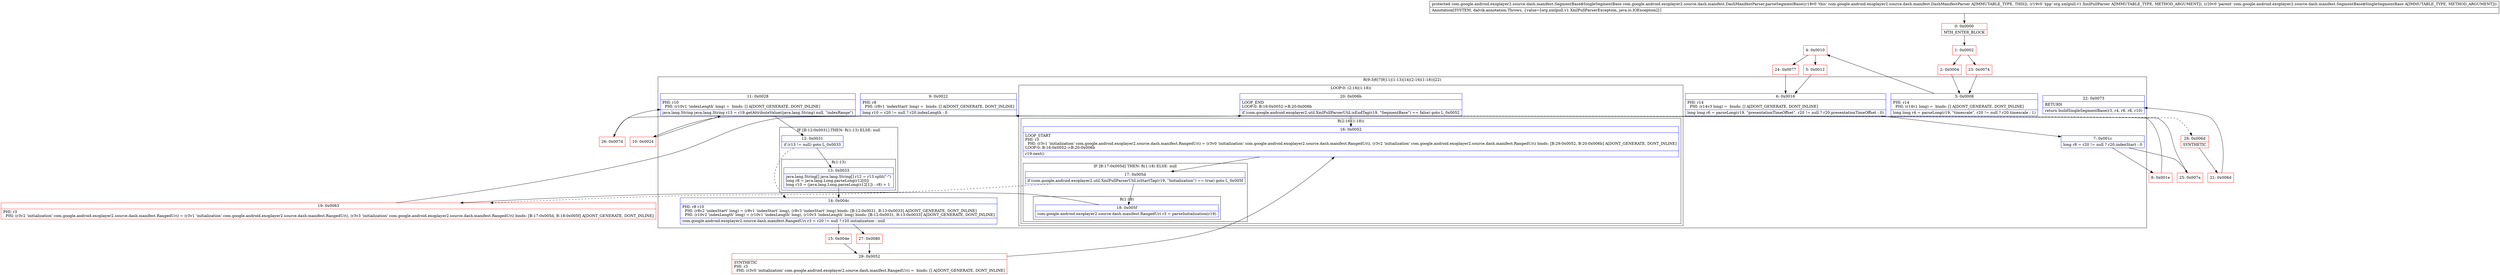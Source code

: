 digraph "CFG forcom.google.android.exoplayer2.source.dash.manifest.DashManifestParser.parseSegmentBase(Lorg\/xmlpull\/v1\/XmlPullParser;Lcom\/google\/android\/exoplayer2\/source\/dash\/manifest\/SegmentBase$SingleSegmentBase;)Lcom\/google\/android\/exoplayer2\/source\/dash\/manifest\/SegmentBase$SingleSegmentBase;" {
subgraph cluster_Region_2124523082 {
label = "R(9:3|6|7|9|11|(1:13)|14|(2:16|(1:18))|22)";
node [shape=record,color=blue];
Node_3 [shape=record,label="{3\:\ 0x0008|PHI: r14 \l  PHI: (r14v1 long) =  binds: [] A[DONT_GENERATE, DONT_INLINE]\l|long long r4 = parseLong(r19, \"timescale\", r20 != null ? r20.timescale : 1)\l}"];
Node_6 [shape=record,label="{6\:\ 0x0016|PHI: r14 \l  PHI: (r14v3 long) =  binds: [] A[DONT_GENERATE, DONT_INLINE]\l|long long r6 = parseLong(r19, \"presentationTimeOffset\", r20 != null ? r20.presentationTimeOffset : 0)\l}"];
Node_7 [shape=record,label="{7\:\ 0x001c|long r8 = r20 != null ? r20.indexStart : 0\l}"];
Node_9 [shape=record,label="{9\:\ 0x0022|PHI: r8 \l  PHI: (r8v1 'indexStart' long) =  binds: [] A[DONT_GENERATE, DONT_INLINE]\l|long r10 = r20 != null ? r20.indexLength : 0\l}"];
Node_11 [shape=record,label="{11\:\ 0x0028|PHI: r10 \l  PHI: (r10v1 'indexLength' long) =  binds: [] A[DONT_GENERATE, DONT_INLINE]\l|java.lang.String java.lang.String r13 = r19.getAttributeValue((java.lang.String) null, \"indexRange\")\l}"];
subgraph cluster_IfRegion_837954575 {
label = "IF [B:12:0x0031] THEN: R(1:13) ELSE: null";
node [shape=record,color=blue];
Node_12 [shape=record,label="{12\:\ 0x0031|if (r13 != null) goto L_0x0033\l}"];
subgraph cluster_Region_917590581 {
label = "R(1:13)";
node [shape=record,color=blue];
Node_13 [shape=record,label="{13\:\ 0x0033|java.lang.String[] java.lang.String[] r12 = r13.split(\"\-\")\llong r8 = java.lang.Long.parseLong(r12[0])\llong r10 = (java.lang.Long.parseLong(r12[1]) \- r8) + 1\l}"];
}
}
Node_14 [shape=record,label="{14\:\ 0x004c|PHI: r8 r10 \l  PHI: (r8v2 'indexStart' long) = (r8v1 'indexStart' long), (r8v3 'indexStart' long) binds: [B:12:0x0031, B:13:0x0033] A[DONT_GENERATE, DONT_INLINE]\l  PHI: (r10v2 'indexLength' long) = (r10v1 'indexLength' long), (r10v3 'indexLength' long) binds: [B:12:0x0031, B:13:0x0033] A[DONT_GENERATE, DONT_INLINE]\l|com.google.android.exoplayer2.source.dash.manifest.RangedUri r3 = r20 != null ? r20.initialization : null\l}"];
subgraph cluster_LoopRegion_1498876317 {
label = "LOOP:0: (2:16|(1:18))";
node [shape=record,color=blue];
Node_20 [shape=record,label="{20\:\ 0x006b|LOOP_END\lLOOP:0: B:16:0x0052\-\>B:20:0x006b\l|if (com.google.android.exoplayer2.util.XmlPullParserUtil.isEndTag(r19, \"SegmentBase\") == false) goto L_0x0052\l}"];
subgraph cluster_Region_1342312131 {
label = "R(2:16|(1:18))";
node [shape=record,color=blue];
Node_16 [shape=record,label="{16\:\ 0x0052|LOOP_START\lPHI: r3 \l  PHI: (r3v1 'initialization' com.google.android.exoplayer2.source.dash.manifest.RangedUri) = (r3v0 'initialization' com.google.android.exoplayer2.source.dash.manifest.RangedUri), (r3v2 'initialization' com.google.android.exoplayer2.source.dash.manifest.RangedUri) binds: [B:29:0x0052, B:20:0x006b] A[DONT_GENERATE, DONT_INLINE]\lLOOP:0: B:16:0x0052\-\>B:20:0x006b\l|r19.next()\l}"];
subgraph cluster_IfRegion_763468080 {
label = "IF [B:17:0x005d] THEN: R(1:18) ELSE: null";
node [shape=record,color=blue];
Node_17 [shape=record,label="{17\:\ 0x005d|if (com.google.android.exoplayer2.util.XmlPullParserUtil.isStartTag(r19, \"Initialization\") == true) goto L_0x005f\l}"];
subgraph cluster_Region_150110673 {
label = "R(1:18)";
node [shape=record,color=blue];
Node_18 [shape=record,label="{18\:\ 0x005f|com.google.android.exoplayer2.source.dash.manifest.RangedUri r3 = parseInitialization(r19)\l}"];
}
}
}
}
Node_22 [shape=record,label="{22\:\ 0x0073|RETURN\l|return buildSingleSegmentBase(r3, r4, r6, r8, r10)\l}"];
}
Node_0 [shape=record,color=red,label="{0\:\ 0x0000|MTH_ENTER_BLOCK\l}"];
Node_1 [shape=record,color=red,label="{1\:\ 0x0002}"];
Node_2 [shape=record,color=red,label="{2\:\ 0x0004}"];
Node_4 [shape=record,color=red,label="{4\:\ 0x0010}"];
Node_5 [shape=record,color=red,label="{5\:\ 0x0012}"];
Node_8 [shape=record,color=red,label="{8\:\ 0x001e}"];
Node_10 [shape=record,color=red,label="{10\:\ 0x0024}"];
Node_15 [shape=record,color=red,label="{15\:\ 0x004e}"];
Node_19 [shape=record,color=red,label="{19\:\ 0x0063|PHI: r3 \l  PHI: (r3v2 'initialization' com.google.android.exoplayer2.source.dash.manifest.RangedUri) = (r3v1 'initialization' com.google.android.exoplayer2.source.dash.manifest.RangedUri), (r3v3 'initialization' com.google.android.exoplayer2.source.dash.manifest.RangedUri) binds: [B:17:0x005d, B:18:0x005f] A[DONT_GENERATE, DONT_INLINE]\l}"];
Node_21 [shape=record,color=red,label="{21\:\ 0x006d}"];
Node_23 [shape=record,color=red,label="{23\:\ 0x0074}"];
Node_24 [shape=record,color=red,label="{24\:\ 0x0077}"];
Node_25 [shape=record,color=red,label="{25\:\ 0x007a}"];
Node_26 [shape=record,color=red,label="{26\:\ 0x007d}"];
Node_27 [shape=record,color=red,label="{27\:\ 0x0080}"];
Node_28 [shape=record,color=red,label="{28\:\ 0x006d|SYNTHETIC\l}"];
Node_29 [shape=record,color=red,label="{29\:\ 0x0052|SYNTHETIC\lPHI: r3 \l  PHI: (r3v0 'initialization' com.google.android.exoplayer2.source.dash.manifest.RangedUri) =  binds: [] A[DONT_GENERATE, DONT_INLINE]\l}"];
MethodNode[shape=record,label="{protected com.google.android.exoplayer2.source.dash.manifest.SegmentBase$SingleSegmentBase com.google.android.exoplayer2.source.dash.manifest.DashManifestParser.parseSegmentBase((r18v0 'this' com.google.android.exoplayer2.source.dash.manifest.DashManifestParser A[IMMUTABLE_TYPE, THIS]), (r19v0 'xpp' org.xmlpull.v1.XmlPullParser A[IMMUTABLE_TYPE, METHOD_ARGUMENT]), (r20v0 'parent' com.google.android.exoplayer2.source.dash.manifest.SegmentBase$SingleSegmentBase A[IMMUTABLE_TYPE, METHOD_ARGUMENT]))  | Annotation[SYSTEM, dalvik.annotation.Throws, \{value=[org.xmlpull.v1.XmlPullParserException, java.io.IOException]\}]\l}"];
MethodNode -> Node_0;
Node_3 -> Node_4;
Node_6 -> Node_7;
Node_7 -> Node_8;
Node_7 -> Node_25;
Node_9 -> Node_10;
Node_9 -> Node_26;
Node_11 -> Node_12;
Node_12 -> Node_13;
Node_12 -> Node_14[style=dashed];
Node_13 -> Node_14;
Node_14 -> Node_15;
Node_14 -> Node_27;
Node_20 -> Node_16;
Node_20 -> Node_28[style=dashed];
Node_16 -> Node_17;
Node_17 -> Node_18;
Node_17 -> Node_19[style=dashed];
Node_18 -> Node_19;
Node_0 -> Node_1;
Node_1 -> Node_2;
Node_1 -> Node_23;
Node_2 -> Node_3;
Node_4 -> Node_5;
Node_4 -> Node_24;
Node_5 -> Node_6;
Node_8 -> Node_9;
Node_10 -> Node_11;
Node_15 -> Node_29;
Node_19 -> Node_20;
Node_21 -> Node_22;
Node_23 -> Node_3;
Node_24 -> Node_6;
Node_25 -> Node_9;
Node_26 -> Node_11;
Node_27 -> Node_29;
Node_28 -> Node_21;
Node_29 -> Node_16;
}

